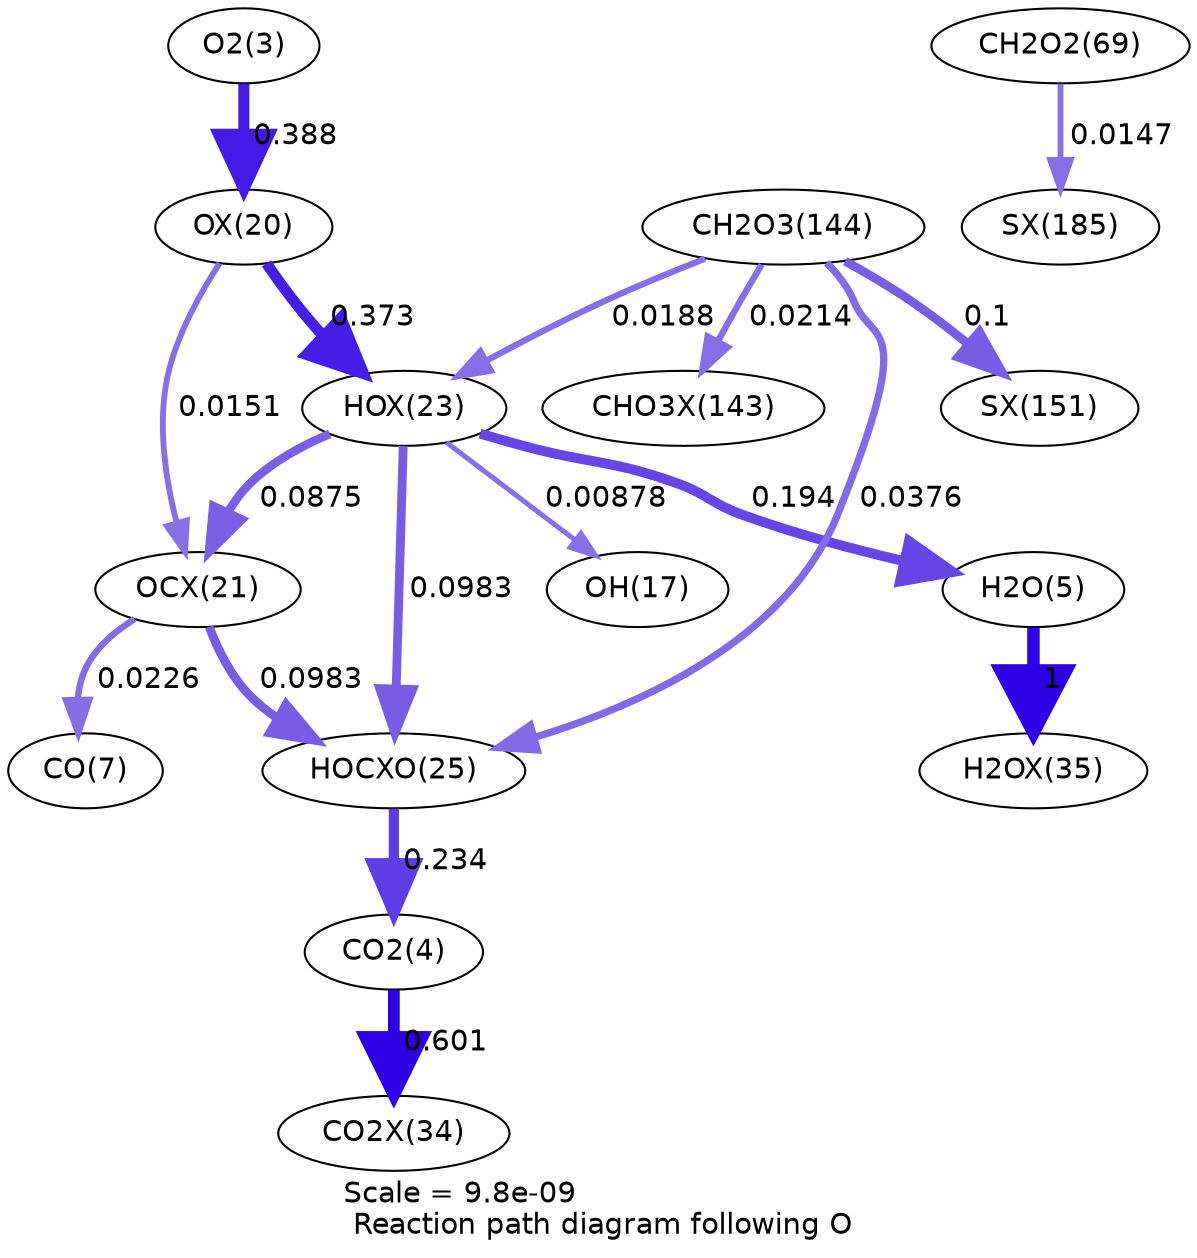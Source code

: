 digraph reaction_paths {
center=1;
s5 -> s26[fontname="Helvetica", penwidth=5.28, arrowsize=2.64, color="0.7, 0.888, 0.9"
, label=" 0.388"];
s26 -> s29[fontname="Helvetica", penwidth=5.25, arrowsize=2.63, color="0.7, 0.873, 0.9"
, label=" 0.373"];
s26 -> s27[fontname="Helvetica", penwidth=2.83, arrowsize=1.42, color="0.7, 0.515, 0.9"
, label=" 0.0151"];
s29 -> s19[fontname="Helvetica", penwidth=2.43, arrowsize=1.21, color="0.7, 0.509, 0.9"
, label=" 0.00878"];
s29 -> s7[fontname="Helvetica", penwidth=4.76, arrowsize=2.38, color="0.7, 0.694, 0.9"
, label=" 0.194"];
s29 -> s27[fontname="Helvetica", penwidth=4.16, arrowsize=2.08, color="0.7, 0.587, 0.9"
, label=" 0.0875"];
s29 -> s31[fontname="Helvetica", penwidth=4.25, arrowsize=2.12, color="0.7, 0.598, 0.9"
, label=" 0.0983"];
s22 -> s29[fontname="Helvetica", penwidth=3, arrowsize=1.5, color="0.7, 0.519, 0.9"
, label=" 0.0188"];
s7 -> s36[fontname="Helvetica", penwidth=6, arrowsize=3, color="0.7, 1.5, 0.9"
, label=" 1"];
s27 -> s9[fontname="Helvetica", penwidth=3.14, arrowsize=1.57, color="0.7, 0.523, 0.9"
, label=" 0.0226"];
s27 -> s31[fontname="Helvetica", penwidth=4.25, arrowsize=2.12, color="0.7, 0.598, 0.9"
, label=" 0.0983"];
s31 -> s6[fontname="Helvetica", penwidth=4.9, arrowsize=2.45, color="0.7, 0.734, 0.9"
, label=" 0.234"];
s6 -> s35[fontname="Helvetica", penwidth=5.62, arrowsize=2.81, color="0.7, 1.1, 0.9"
, label=" 0.601"];
s22 -> s31[fontname="Helvetica", penwidth=3.52, arrowsize=1.76, color="0.7, 0.538, 0.9"
, label=" 0.0376"];
s22 -> s49[fontname="Helvetica", penwidth=4.26, arrowsize=2.13, color="0.7, 0.6, 0.9"
, label=" 0.1"];
s22 -> s48[fontname="Helvetica", penwidth=3.1, arrowsize=1.55, color="0.7, 0.521, 0.9"
, label=" 0.0214"];
s21 -> s52[fontname="Helvetica", penwidth=2.81, arrowsize=1.41, color="0.7, 0.515, 0.9"
, label=" 0.0147"];
s5 [ fontname="Helvetica", label="O2(3)"];
s6 [ fontname="Helvetica", label="CO2(4)"];
s7 [ fontname="Helvetica", label="H2O(5)"];
s9 [ fontname="Helvetica", label="CO(7)"];
s19 [ fontname="Helvetica", label="OH(17)"];
s21 [ fontname="Helvetica", label="CH2O2(69)"];
s22 [ fontname="Helvetica", label="CH2O3(144)"];
s26 [ fontname="Helvetica", label="OX(20)"];
s27 [ fontname="Helvetica", label="OCX(21)"];
s29 [ fontname="Helvetica", label="HOX(23)"];
s31 [ fontname="Helvetica", label="HOCXO(25)"];
s35 [ fontname="Helvetica", label="CO2X(34)"];
s36 [ fontname="Helvetica", label="H2OX(35)"];
s48 [ fontname="Helvetica", label="CHO3X(143)"];
s49 [ fontname="Helvetica", label="SX(151)"];
s52 [ fontname="Helvetica", label="SX(185)"];
 label = "Scale = 9.8e-09\l Reaction path diagram following O";
 fontname = "Helvetica";
}
